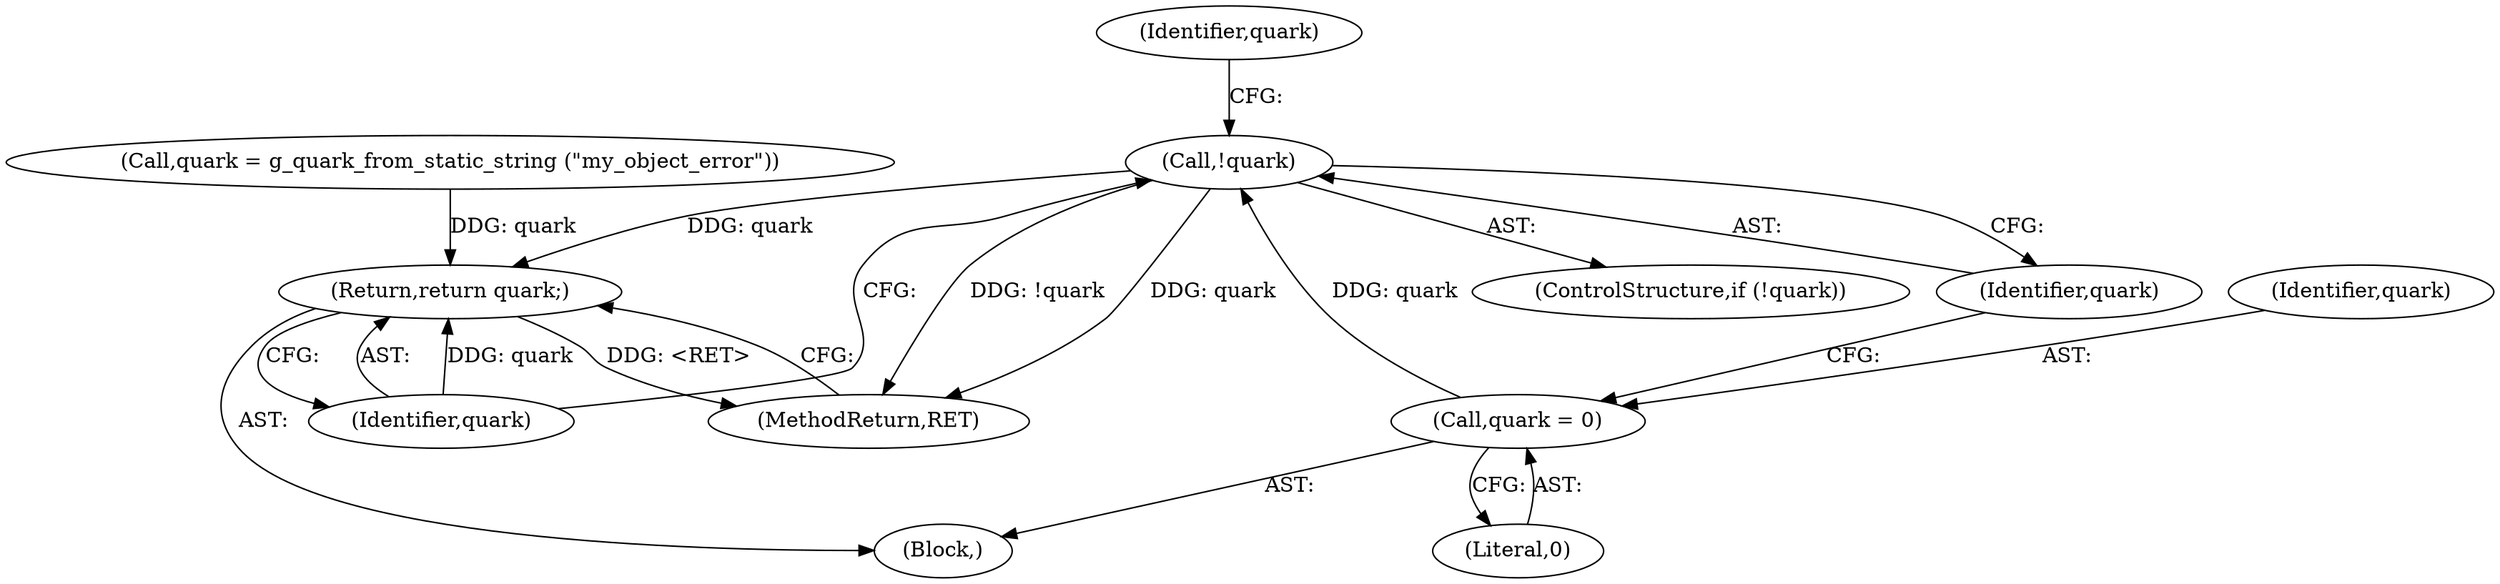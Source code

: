 digraph "1_dbus_9a6bce9b615abca6068348c1606ba8eaf13d9ae0_15@del" {
"1000108" [label="(Call,!quark)"];
"1000104" [label="(Call,quark = 0)"];
"1000114" [label="(Return,return quark;)"];
"1000115" [label="(Identifier,quark)"];
"1000102" [label="(Block,)"];
"1000105" [label="(Identifier,quark)"];
"1000111" [label="(Identifier,quark)"];
"1000107" [label="(ControlStructure,if (!quark))"];
"1000114" [label="(Return,return quark;)"];
"1000106" [label="(Literal,0)"];
"1000108" [label="(Call,!quark)"];
"1000104" [label="(Call,quark = 0)"];
"1000109" [label="(Identifier,quark)"];
"1000110" [label="(Call,quark = g_quark_from_static_string (\"my_object_error\"))"];
"1000116" [label="(MethodReturn,RET)"];
"1000108" -> "1000107"  [label="AST: "];
"1000108" -> "1000109"  [label="CFG: "];
"1000109" -> "1000108"  [label="AST: "];
"1000111" -> "1000108"  [label="CFG: "];
"1000115" -> "1000108"  [label="CFG: "];
"1000108" -> "1000116"  [label="DDG: !quark"];
"1000108" -> "1000116"  [label="DDG: quark"];
"1000104" -> "1000108"  [label="DDG: quark"];
"1000108" -> "1000114"  [label="DDG: quark"];
"1000104" -> "1000102"  [label="AST: "];
"1000104" -> "1000106"  [label="CFG: "];
"1000105" -> "1000104"  [label="AST: "];
"1000106" -> "1000104"  [label="AST: "];
"1000109" -> "1000104"  [label="CFG: "];
"1000114" -> "1000102"  [label="AST: "];
"1000114" -> "1000115"  [label="CFG: "];
"1000115" -> "1000114"  [label="AST: "];
"1000116" -> "1000114"  [label="CFG: "];
"1000114" -> "1000116"  [label="DDG: <RET>"];
"1000115" -> "1000114"  [label="DDG: quark"];
"1000110" -> "1000114"  [label="DDG: quark"];
}
